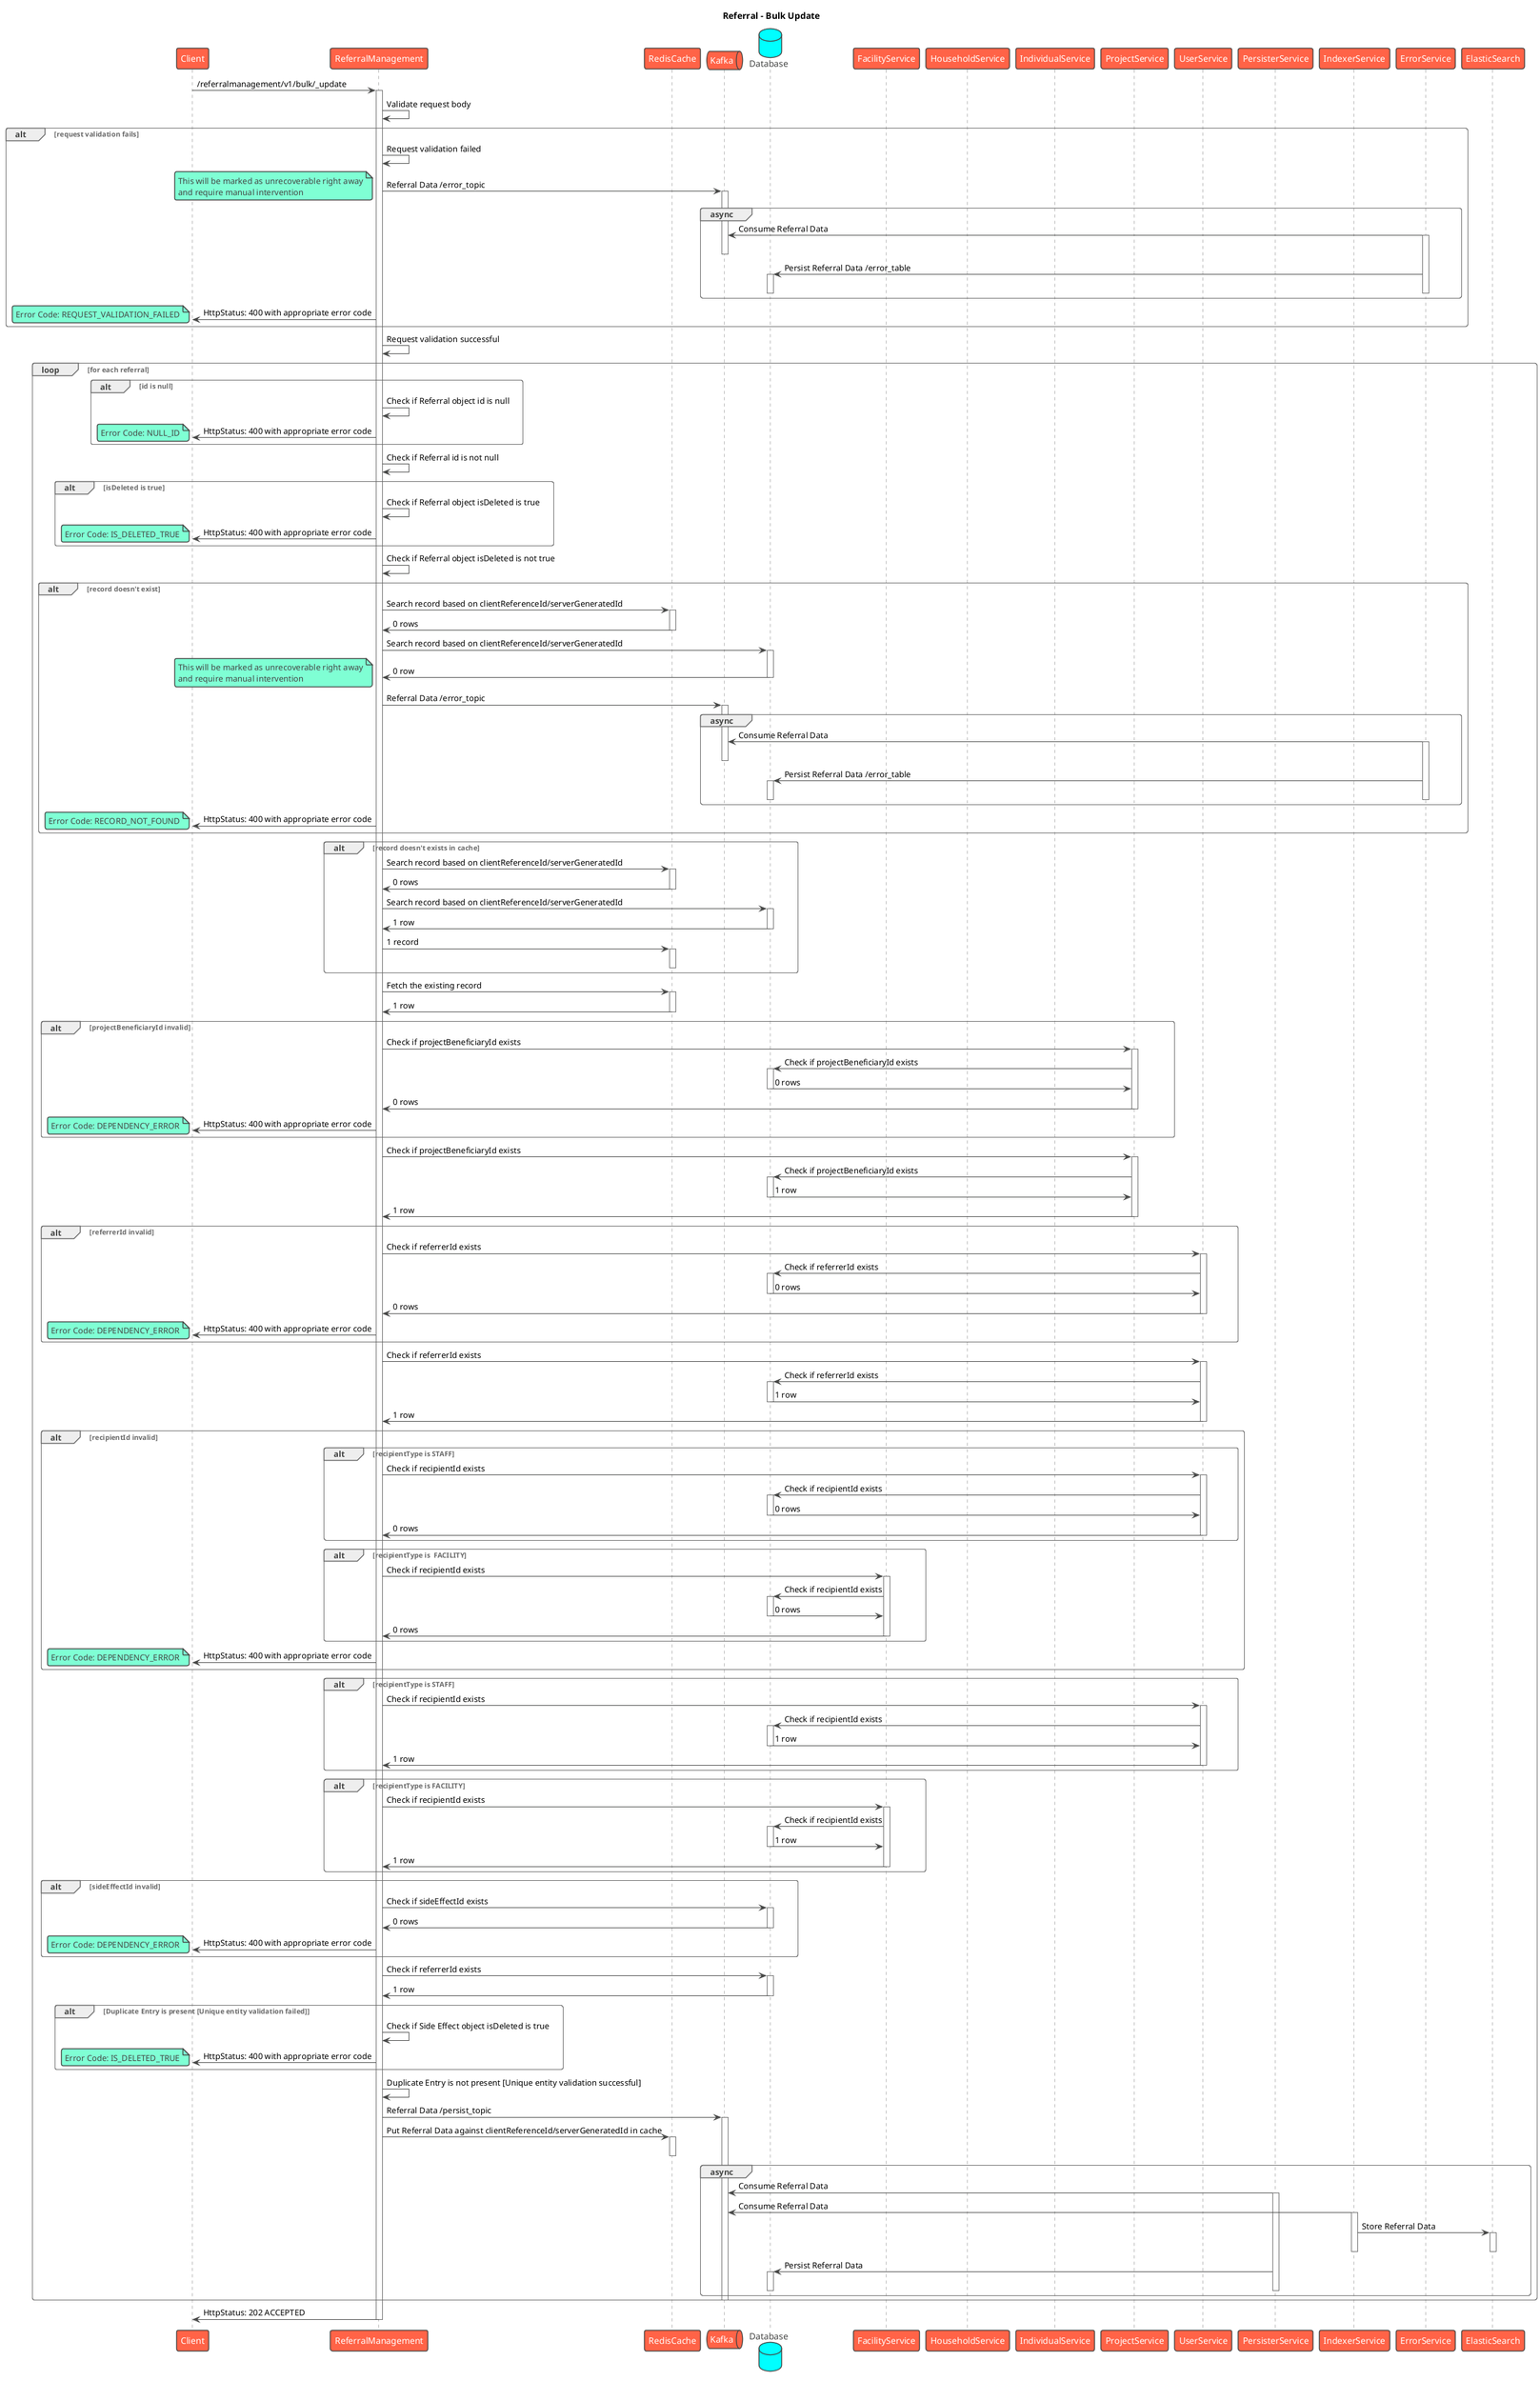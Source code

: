@startuml
title Referral - Bulk Update
!theme vibrant
participant Client as c
participant ReferralManagement as rm
participant RedisCache as rc
queue Kafka as k
database Database as db
participant FacilityService as fs
participant HouseholdService as hs
participant IndividualService as inds
participant ProjectService as ps
participant UserService as us
participant PersisterService as prs
participant IndexerService as idx
participant ErrorService as es
participant ElasticSearch as el

c -> rm : /referralmanagement/v1/bulk/_update
activate rm
rm -> rm : Validate request body

alt request validation fails
    rm -> rm: Request validation failed
    rm -> k: Referral Data /error_topic
    note left
        This will be marked as unrecoverable right away
        and require manual intervention
    end note
    activate k
    group async
        es -> k: Consume Referral Data
        activate es
        deactivate k
        es -> db: Persist Referral Data /error_table
        activate db
        deactivate db
        deactivate es
    end
    rm -> c: HttpStatus: 400 with appropriate error code
    note left
      Error Code: REQUEST_VALIDATION_FAILED
    end note
end
rm -> rm: Request validation successful
loop for each referral
    alt id is null
        rm -> rm: Check if Referral object id is null
        rm -> c: HttpStatus: 400 with appropriate error code
        note left
           Error Code: NULL_ID
        end note
    end
    rm -> rm: Check if Referral id is not null
    alt isDeleted is true
        rm -> rm: Check if Referral object isDeleted is true
        rm -> c: HttpStatus: 400 with appropriate error code
        note left
           Error Code: IS_DELETED_TRUE
        end note
    end
    rm -> rm: Check if Referral object isDeleted is not true
    alt record doesn't exist
        rm -> rc: Search record based on clientReferenceId/serverGeneratedId
        activate rc
        rc -> rm: 0 rows
        deactivate rc
        rm -> db: Search record based on clientReferenceId/serverGeneratedId
        activate db
        db -> rm: 0 row
        deactivate db
        note left
            This will be marked as unrecoverable right away
            and require manual intervention
        end note
        rm -> k: Referral Data /error_topic
        activate k
        group async
            es -> k: Consume Referral Data
            activate es
            deactivate k
            es -> db: Persist Referral Data /error_table
            activate db
            deactivate db
            deactivate es
        end
        rm -> c: HttpStatus: 400 with appropriate error code
        note left
          Error Code: RECORD_NOT_FOUND
        end note
    end
    alt record doesn't exists in cache
        rm -> rc: Search record based on clientReferenceId/serverGeneratedId
        activate rc
        rc -> rm: 0 rows
        deactivate rc
        rm -> db: Search record based on clientReferenceId/serverGeneratedId
        activate db
        db -> rm: 1 row
        deactivate db
        rm -> rc: 1 record
        activate rc
        deactivate rc
    end
    rm -> rc: Fetch the existing record
    activate rc
    rc -> rm: 1 row
    deactivate rc
    alt projectBeneficiaryId invalid
        rm -> ps: Check if projectBeneficiaryId exists
        activate ps
        ps -> db: Check if projectBeneficiaryId exists
        activate db
        db -> ps: 0 rows
        deactivate db
        ps -> rm: 0 rows
        deactivate ps
        rm -> c: HttpStatus: 400 with appropriate error code
        note left
           Error Code: DEPENDENCY_ERROR
        end note
    end
    rm -> ps: Check if projectBeneficiaryId exists
    activate ps
    ps -> db: Check if projectBeneficiaryId exists
    activate db
    db -> ps: 1 row
    deactivate db
    ps -> rm: 1 row
    deactivate ps
    alt referrerId invalid
        rm -> us: Check if referrerId exists
        activate us
        us -> db: Check if referrerId exists
        activate db
        db -> us: 0 rows
        deactivate db
        us -> rm: 0 rows
        deactivate us
        rm -> c: HttpStatus: 400 with appropriate error code
        note left
          Error Code: DEPENDENCY_ERROR
        end note
    end
    rm -> us: Check if referrerId exists
    activate us
    us -> db: Check if referrerId exists
    activate db
    db -> us: 1 row
    deactivate db
    us -> rm: 1 row
    deactivate us
    alt recipientId invalid
        alt recipientType is STAFF
            rm -> us: Check if recipientId exists
            activate us
            us -> db: Check if recipientId exists
            activate db
            db -> us: 0 rows
            deactivate db
            us -> rm: 0 rows
            deactivate us
        end
        alt recipientType is  FACILITY
            rm -> fs: Check if recipientId exists
            activate fs
            fs -> db: Check if recipientId exists
            activate db
            db -> fs: 0 rows
            deactivate db
            fs -> rm: 0 rows
            deactivate fs
        end
        rm -> c: HttpStatus: 400 with appropriate error code
        note left
          Error Code: DEPENDENCY_ERROR
        end note
    end
    alt recipientType is STAFF
        rm -> us: Check if recipientId exists
        activate us
        us -> db: Check if recipientId exists
        activate db
        db -> us: 1 row
        deactivate db
        us -> rm: 1 row
        deactivate us
    end
    alt recipientType is FACILITY
        rm -> fs: Check if recipientId exists
        activate fs
        fs -> db: Check if recipientId exists
        activate db
        db -> fs: 1 row
        deactivate db
        fs -> rm: 1 row
        deactivate fs
    end
    alt sideEffectId invalid
        rm -> db: Check if sideEffectId exists
        activate db
        db -> rm: 0 rows
        deactivate db
        rm -> c: HttpStatus: 400 with appropriate error code
        note left
          Error Code: DEPENDENCY_ERROR
        end note
    end
    rm -> db: Check if referrerId exists
    activate db
    db -> rm: 1 row
    deactivate db
    alt Duplicate Entry is present [Unique entity validation failed]
        rm -> rm: Check if Side Effect object isDeleted is true
        rm -> c: HttpStatus: 400 with appropriate error code
        note left
           Error Code: IS_DELETED_TRUE
        end note
    end
    rm -> rm: Duplicate Entry is not present [Unique entity validation successful]
    rm -> k: Referral Data /persist_topic
    activate k
    rm -> rc: Put Referral Data against clientReferenceId/serverGeneratedId in cache
    activate rc
    deactivate rc
    group async
        prs -> k: Consume Referral Data
        activate prs
        idx -> k: Consume Referral Data
        activate idx
        idx -> el: Store Referral Data
        activate el
        deactivate el
        deactivate idx
        prs -> db: Persist Referral Data
        activate db
        deactivate db
        deactivate prs
    end
    deactivate k
end
rm -> c : HttpStatus: 202 ACCEPTED
deactivate rm

@enduml